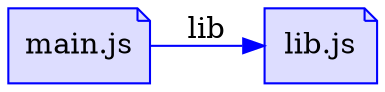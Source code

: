 strict digraph {
  bgcolor=transparent;
  rankdir=LR;

  "main" [label="main.js", shape=note, color=blue, fillcolor="#DDDDFF", style=filled];
  "lib" [label="lib.js", shape=note, color=blue, fillcolor="#DDDDFF", style=filled];

  "main" -> "lib" [label=lib, color=blue];
}
